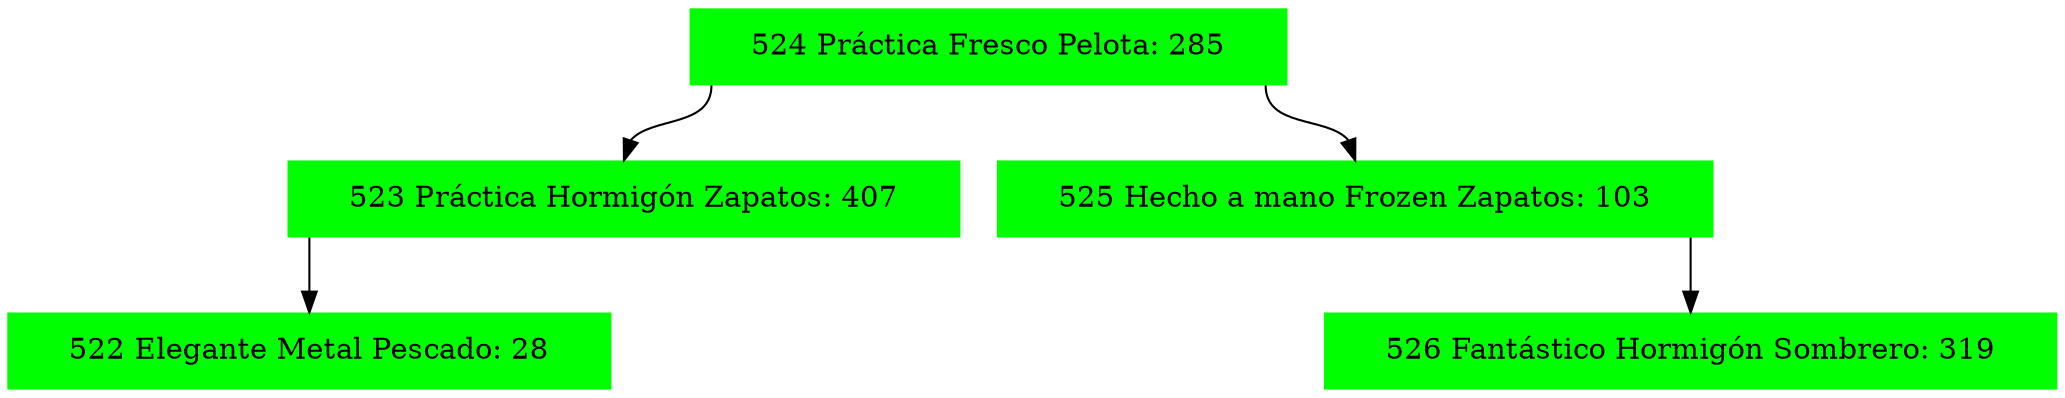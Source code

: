 digraph G{
node[shape="record"];
node0xc0013fe060[label="<f0>|<f1>524  Práctica Fresco Pelota: 285|<f2>",color=green,style =filled];
node0xc0013fe000[label="<f0>|<f1>523 Práctica Hormigón Zapatos: 407|<f2>",color=green,style =filled];
node0xc0013fe060:f0->node0xc0013fe000:f1
node0xc0013fe0c0[label="<f0>|<f1>522 Elegante Metal Pescado: 28|<f2>",color=green,style =filled];
node0xc0013fe000:f0->node0xc0013fe0c0:f1
node0xc0046f3f80[label="<f0>|<f1>525 Hecho a mano Frozen Zapatos: 103|<f2>",color=green,style =filled];
node0xc0013fe060:f2->node0xc0046f3f80:f1
node0xc0013fe120[label="<f0>|<f1>526 Fantástico Hormigón Sombrero: 319|<f2>",color=green,style =filled];
node0xc0046f3f80:f2->node0xc0013fe120:f1
}
